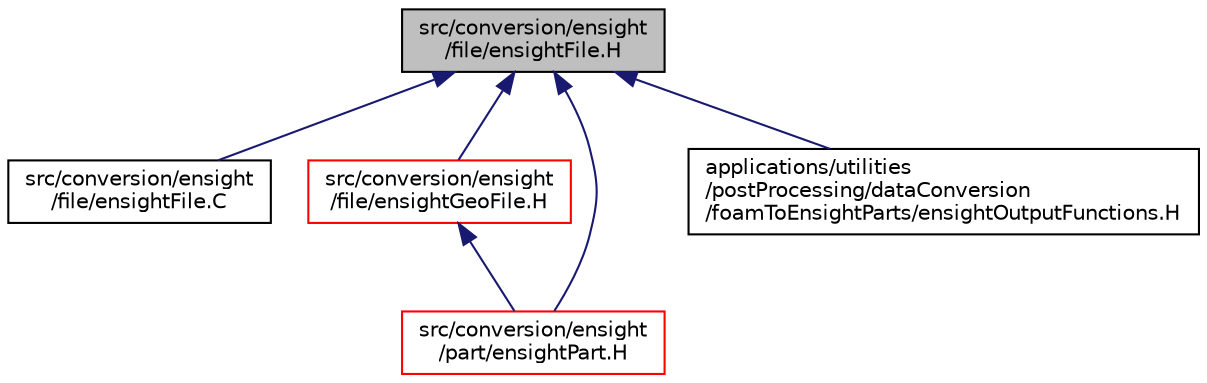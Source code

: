digraph "src/conversion/ensight/file/ensightFile.H"
{
  bgcolor="transparent";
  edge [fontname="Helvetica",fontsize="10",labelfontname="Helvetica",labelfontsize="10"];
  node [fontname="Helvetica",fontsize="10",shape=record];
  Node49 [label="src/conversion/ensight\l/file/ensightFile.H",height=0.2,width=0.4,color="black", fillcolor="grey75", style="filled", fontcolor="black"];
  Node49 -> Node50 [dir="back",color="midnightblue",fontsize="10",style="solid",fontname="Helvetica"];
  Node50 [label="src/conversion/ensight\l/file/ensightFile.C",height=0.2,width=0.4,color="black",URL="$a00137.html"];
  Node49 -> Node51 [dir="back",color="midnightblue",fontsize="10",style="solid",fontname="Helvetica"];
  Node51 [label="src/conversion/ensight\l/file/ensightGeoFile.H",height=0.2,width=0.4,color="red",URL="$a00146.html"];
  Node51 -> Node53 [dir="back",color="midnightblue",fontsize="10",style="solid",fontname="Helvetica"];
  Node53 [label="src/conversion/ensight\l/part/ensightPart.H",height=0.2,width=0.4,color="red",URL="$a00152.html"];
  Node49 -> Node53 [dir="back",color="midnightblue",fontsize="10",style="solid",fontname="Helvetica"];
  Node49 -> Node65 [dir="back",color="midnightblue",fontsize="10",style="solid",fontname="Helvetica"];
  Node65 [label="applications/utilities\l/postProcessing/dataConversion\l/foamToEnsightParts/ensightOutputFunctions.H",height=0.2,width=0.4,color="black",URL="$a19316.html",tooltip="Miscellaneous collection of functions and template related to Ensight data. "];
}
